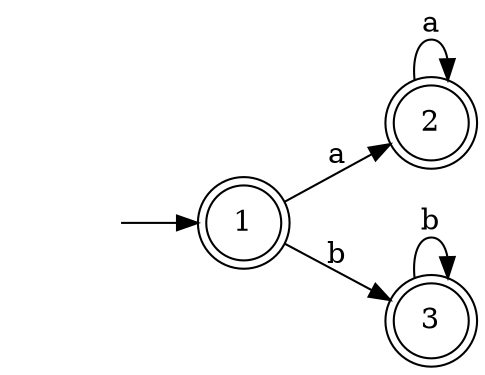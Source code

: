 digraph G {
	rankdir=LR;
	null [shape = plaintext label=""]
	1 [shape=doublecircle];
	2 [shape=doublecircle];
	3 [shape=doublecircle];
	null -> 1
	1 -> 2 [label = "a"];
	2 -> 2 [label = "a"];
	1 -> 3 [label = "b"];
	3 -> 3 [label = "b"];
}
